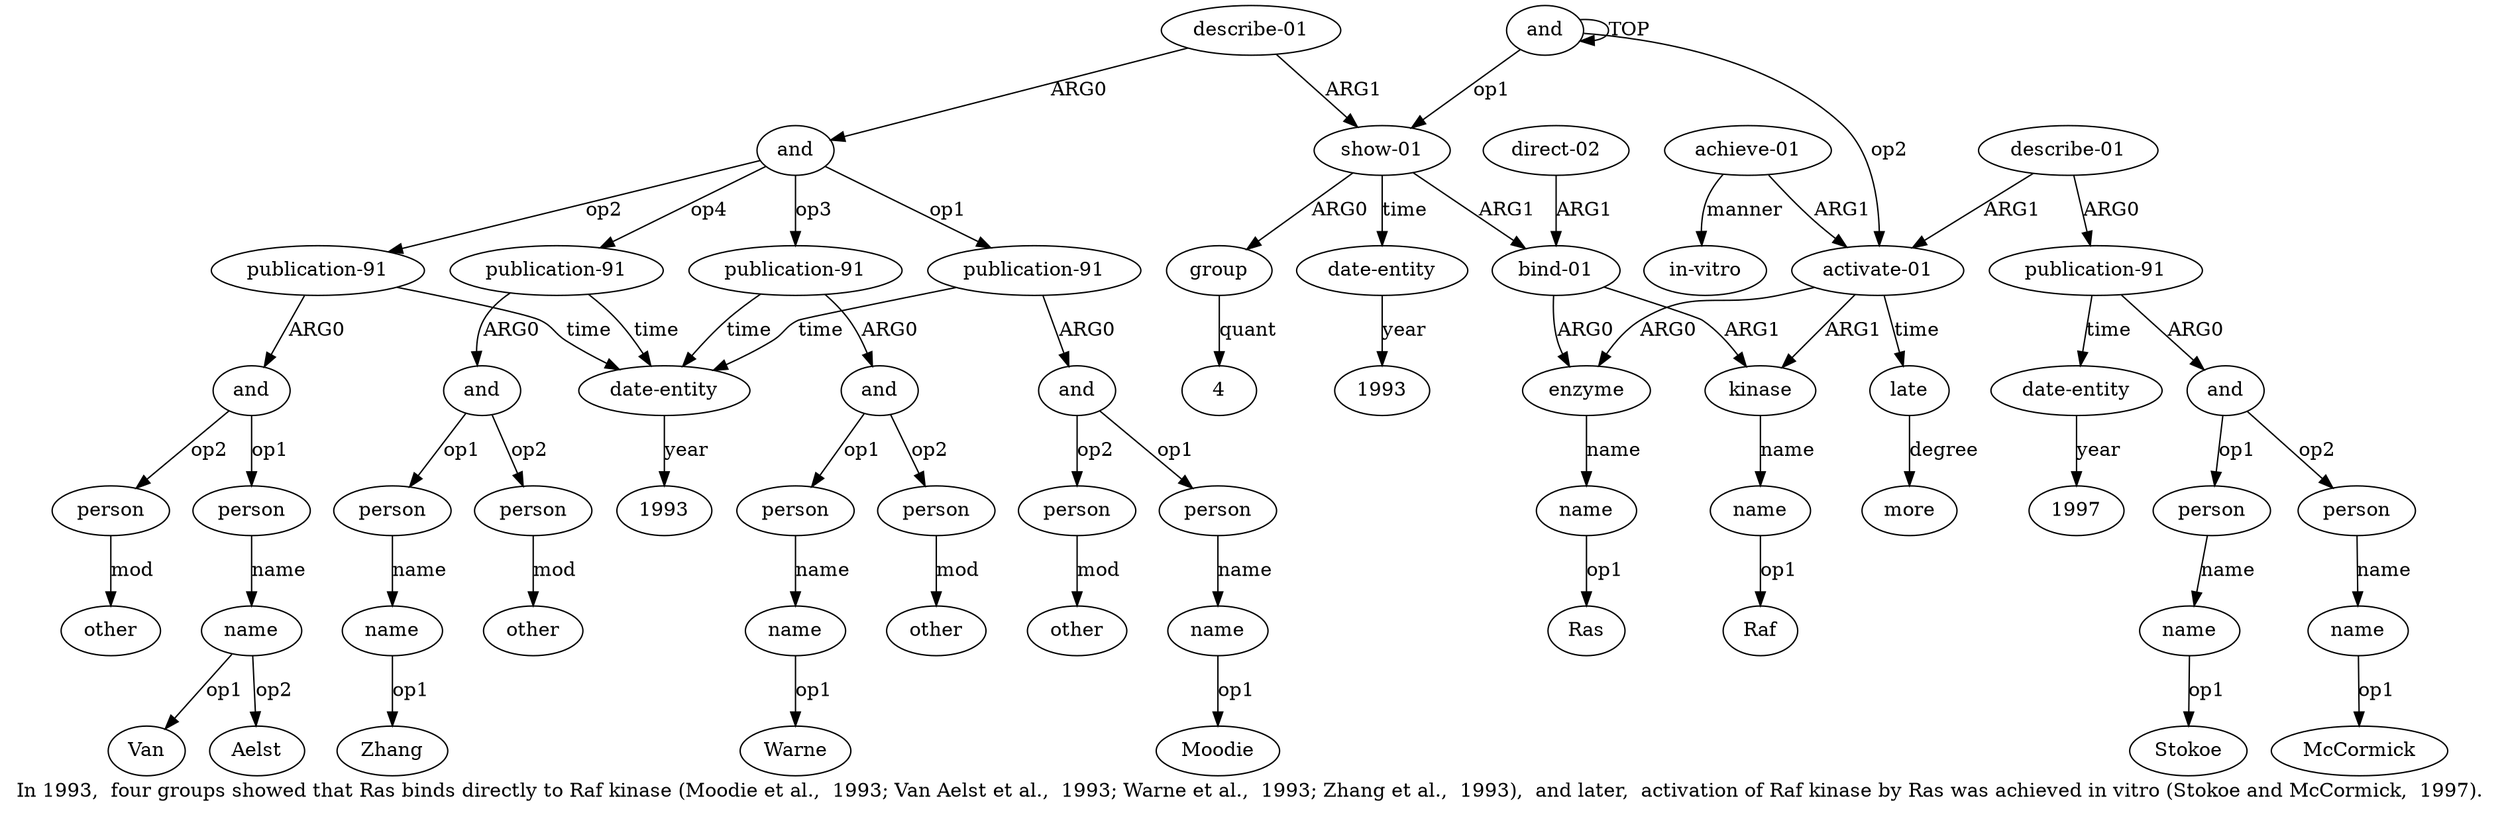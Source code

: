 digraph  {
	graph [label="In 1993,  four groups showed that Ras binds directly to Raf kinase (Moodie et al.,  1993; Van Aelst et al.,  1993; Warne et al.,  \
1993; Zhang et al.,  1993),  and later,  activation of Raf kinase by Ras was achieved in vitro (Stokoe and McCormick,  1997)."];
	node [label="\N"];
	a20	 [color=black,
		gold_ind=20,
		gold_label=and,
		label=and,
		test_ind=20,
		test_label=and];
	a21	 [color=black,
		gold_ind=21,
		gold_label=person,
		label=person,
		test_ind=21,
		test_label=person];
	a20 -> a21 [key=0,
	color=black,
	gold_label=op1,
	label=op1,
	test_label=op1];
a23 [color=black,
	gold_ind=23,
	gold_label=person,
	label=person,
	test_ind=23,
	test_label=person];
a20 -> a23 [key=0,
color=black,
gold_label=op2,
label=op2,
test_label=op2];
a22 [color=black,
gold_ind=22,
gold_label=name,
label=name,
test_ind=22,
test_label=name];
a21 -> a22 [key=0,
color=black,
gold_label=name,
label=name,
test_label=name];
"a22 Aelst" [color=black,
gold_ind=-1,
gold_label=Aelst,
label=Aelst,
test_ind=-1,
test_label=Aelst];
a22 -> "a22 Aelst" [key=0,
color=black,
gold_label=op2,
label=op2,
test_label=op2];
"a22 Van" [color=black,
gold_ind=-1,
gold_label=Van,
label=Van,
test_ind=-1,
test_label=Van];
a22 -> "a22 Van" [key=0,
color=black,
gold_label=op1,
label=op1,
test_label=op1];
a24 [color=black,
gold_ind=24,
gold_label=other,
label=other,
test_ind=24,
test_label=other];
a23 -> a24 [key=0,
color=black,
gold_label=mod,
label=mod,
test_label=mod];
a25 [color=black,
gold_ind=25,
gold_label="publication-91",
label="publication-91",
test_ind=25,
test_label="publication-91"];
a26 [color=black,
gold_ind=26,
gold_label=and,
label=and,
test_ind=26,
test_label=and];
a25 -> a26 [key=0,
color=black,
gold_label=ARG0,
label=ARG0,
test_label=ARG0];
a18 [color=black,
gold_ind=18,
gold_label="date-entity",
label="date-entity",
test_ind=18,
test_label="date-entity"];
a25 -> a18 [key=0,
color=black,
gold_label=time,
label=time,
test_label=time];
a27 [color=black,
gold_ind=27,
gold_label=person,
label=person,
test_ind=27,
test_label=person];
a26 -> a27 [key=0,
color=black,
gold_label=op1,
label=op1,
test_label=op1];
a29 [color=black,
gold_ind=29,
gold_label=person,
label=person,
test_ind=29,
test_label=person];
a26 -> a29 [key=0,
color=black,
gold_label=op2,
label=op2,
test_label=op2];
a28 [color=black,
gold_ind=28,
gold_label=name,
label=name,
test_ind=28,
test_label=name];
a27 -> a28 [key=0,
color=black,
gold_label=name,
label=name,
test_label=name];
"a28 Warne" [color=black,
gold_ind=-1,
gold_label=Warne,
label=Warne,
test_ind=-1,
test_label=Warne];
a28 -> "a28 Warne" [key=0,
color=black,
gold_label=op1,
label=op1,
test_label=op1];
a30 [color=black,
gold_ind=30,
gold_label=other,
label=other,
test_ind=30,
test_label=other];
a29 -> a30 [key=0,
color=black,
gold_label=mod,
label=mod,
test_label=mod];
"a9 1993" [color=black,
gold_ind=-1,
gold_label=1993,
label=1993,
test_ind=-1,
test_label=1993];
"a46 Stokoe" [color=black,
gold_ind=-1,
gold_label=Stokoe,
label=Stokoe,
test_ind=-1,
test_label=Stokoe];
a31 [color=black,
gold_ind=31,
gold_label="publication-91",
label="publication-91",
test_ind=31,
test_label="publication-91"];
a32 [color=black,
gold_ind=32,
gold_label=and,
label=and,
test_ind=32,
test_label=and];
a31 -> a32 [key=0,
color=black,
gold_label=ARG0,
label=ARG0,
test_label=ARG0];
a31 -> a18 [key=0,
color=black,
gold_label=time,
label=time,
test_label=time];
"a18 1993" [color=black,
gold_ind=-1,
gold_label=1993,
label=1993,
test_ind=-1,
test_label=1993];
a37 [color=black,
gold_ind=37,
gold_label="activate-01",
label="activate-01",
test_ind=37,
test_label="activate-01"];
a4 [color=black,
gold_ind=4,
gold_label=enzyme,
label=enzyme,
test_ind=4,
test_label=enzyme];
a37 -> a4 [key=0,
color=black,
gold_label=ARG0,
label=ARG0,
test_label=ARG0];
a6 [color=black,
gold_ind=6,
gold_label=kinase,
label=kinase,
test_ind=6,
test_label=kinase];
a37 -> a6 [key=0,
color=black,
gold_label=ARG1,
label=ARG1,
test_label=ARG1];
a40 [color=black,
gold_ind=40,
gold_label=late,
label=late,
test_ind=40,
test_label=late];
a37 -> a40 [key=0,
color=black,
gold_label=time,
label=time,
test_label=time];
a36 [color=black,
gold_ind=36,
gold_label=other,
label=other,
test_ind=36,
test_label=other];
a33 [color=black,
gold_ind=33,
gold_label=person,
label=person,
test_ind=33,
test_label=person];
a34 [color=black,
gold_ind=34,
gold_label=name,
label=name,
test_ind=34,
test_label=name];
a33 -> a34 [key=0,
color=black,
gold_label=name,
label=name,
test_label=name];
a35 [color=black,
gold_ind=35,
gold_label=person,
label=person,
test_ind=35,
test_label=person];
a35 -> a36 [key=0,
color=black,
gold_label=mod,
label=mod,
test_label=mod];
"a34 Zhang" [color=black,
gold_ind=-1,
gold_label=Zhang,
label=Zhang,
test_ind=-1,
test_label=Zhang];
a34 -> "a34 Zhang" [key=0,
color=black,
gold_label=op1,
label=op1,
test_label=op1];
"a48 McCormick" [color=black,
gold_ind=-1,
gold_label=McCormick,
label=McCormick,
test_ind=-1,
test_label=McCormick];
"a7 Raf" [color=black,
gold_ind=-1,
gold_label=Raf,
label=Raf,
test_ind=-1,
test_label=Raf];
a32 -> a33 [key=0,
color=black,
gold_label=op1,
label=op1,
test_label=op1];
a32 -> a35 [key=0,
color=black,
gold_label=op2,
label=op2,
test_label=op2];
a15 [color=black,
gold_ind=15,
gold_label=name,
label=name,
test_ind=15,
test_label=name];
"a15 Moodie" [color=black,
gold_ind=-1,
gold_label=Moodie,
label=Moodie,
test_ind=-1,
test_label=Moodie];
a15 -> "a15 Moodie" [key=0,
color=black,
gold_label=op1,
label=op1,
test_label=op1];
a14 [color=black,
gold_ind=14,
gold_label=person,
label=person,
test_ind=14,
test_label=person];
a14 -> a15 [key=0,
color=black,
gold_label=name,
label=name,
test_label=name];
a17 [color=black,
gold_ind=17,
gold_label=other,
label=other,
test_ind=17,
test_label=other];
a16 [color=black,
gold_ind=16,
gold_label=person,
label=person,
test_ind=16,
test_label=person];
a16 -> a17 [key=0,
color=black,
gold_label=mod,
label=mod,
test_label=mod];
a11 [color=black,
gold_ind=11,
gold_label=and,
label=and,
test_ind=11,
test_label=and];
a11 -> a25 [key=0,
color=black,
gold_label=op3,
label=op3,
test_label=op3];
a11 -> a31 [key=0,
color=black,
gold_label=op4,
label=op4,
test_label=op4];
a12 [color=black,
gold_ind=12,
gold_label="publication-91",
label="publication-91",
test_ind=12,
test_label="publication-91"];
a11 -> a12 [key=0,
color=black,
gold_label=op1,
label=op1,
test_label=op1];
a19 [color=black,
gold_ind=19,
gold_label="publication-91",
label="publication-91",
test_ind=19,
test_label="publication-91"];
a11 -> a19 [key=0,
color=black,
gold_label=op2,
label=op2,
test_label=op2];
a10 [color=black,
gold_ind=10,
gold_label="describe-01",
label="describe-01",
test_ind=10,
test_label="describe-01"];
a10 -> a11 [key=0,
color=black,
gold_label=ARG0,
label=ARG0,
test_label=ARG0];
a1 [color=black,
gold_ind=1,
gold_label="show-01",
label="show-01",
test_ind=1,
test_label="show-01"];
a10 -> a1 [key=0,
color=black,
gold_label=ARG1,
label=ARG1,
test_label=ARG1];
a13 [color=black,
gold_ind=13,
gold_label=and,
label=and,
test_ind=13,
test_label=and];
a13 -> a14 [key=0,
color=black,
gold_label=op1,
label=op1,
test_label=op1];
a13 -> a16 [key=0,
color=black,
gold_label=op2,
label=op2,
test_label=op2];
a12 -> a13 [key=0,
color=black,
gold_label=ARG0,
label=ARG0,
test_label=ARG0];
a12 -> a18 [key=0,
color=black,
gold_label=time,
label=time,
test_label=time];
"a49 1997" [color=black,
gold_ind=-1,
gold_label=1997,
label=1997,
test_ind=-1,
test_label=1997];
"a2 4" [color=black,
gold_ind=-1,
gold_label=4,
label=4,
test_ind=-1,
test_label=4];
a39 [color=black,
gold_ind=39,
gold_label="in-vitro",
label="in-vitro",
test_ind=39,
test_label="in-vitro"];
a38 [color=black,
gold_ind=38,
gold_label="achieve-01",
label="achieve-01",
test_ind=38,
test_label="achieve-01"];
a38 -> a37 [key=0,
color=black,
gold_label=ARG1,
label=ARG1,
test_label=ARG1];
a38 -> a39 [key=0,
color=black,
gold_label=manner,
label=manner,
test_label=manner];
a19 -> a20 [key=0,
color=black,
gold_label=ARG0,
label=ARG0,
test_label=ARG0];
a19 -> a18 [key=0,
color=black,
gold_label=time,
label=time,
test_label=time];
a18 -> "a18 1993" [key=0,
color=black,
gold_label=year,
label=year,
test_label=year];
a3 [color=black,
gold_ind=3,
gold_label="bind-01",
label="bind-01",
test_ind=3,
test_label="bind-01"];
a1 -> a3 [key=0,
color=black,
gold_label=ARG1,
label=ARG1,
test_label=ARG1];
a2 [color=black,
gold_ind=2,
gold_label=group,
label=group,
test_ind=2,
test_label=group];
a1 -> a2 [key=0,
color=black,
gold_label=ARG0,
label=ARG0,
test_label=ARG0];
a9 [color=black,
gold_ind=9,
gold_label="date-entity",
label="date-entity",
test_ind=9,
test_label="date-entity"];
a1 -> a9 [key=0,
color=black,
gold_label=time,
label=time,
test_label=time];
a0 [color=black,
gold_ind=0,
gold_label=and,
label=and,
test_ind=0,
test_label=and];
a0 -> a37 [key=0,
color=black,
gold_label=op2,
label=op2,
test_label=op2];
a0 -> a1 [key=0,
color=black,
gold_label=op1,
label=op1,
test_label=op1];
a0 -> a0 [key=0,
color=black,
gold_label=TOP,
label=TOP,
test_label=TOP];
a3 -> a4 [key=0,
color=black,
gold_label=ARG0,
label=ARG0,
test_label=ARG0];
a3 -> a6 [key=0,
color=black,
gold_label=ARG1,
label=ARG1,
test_label=ARG1];
a2 -> "a2 4" [key=0,
color=black,
gold_label=quant,
label=quant,
test_label=quant];
a5 [color=black,
gold_ind=5,
gold_label=name,
label=name,
test_ind=5,
test_label=name];
"a5 Ras" [color=black,
gold_ind=-1,
gold_label=Ras,
label=Ras,
test_ind=-1,
test_label=Ras];
a5 -> "a5 Ras" [key=0,
color=black,
gold_label=op1,
label=op1,
test_label=op1];
a4 -> a5 [key=0,
color=black,
gold_label=name,
label=name,
test_label=name];
a7 [color=black,
gold_ind=7,
gold_label=name,
label=name,
test_ind=7,
test_label=name];
a7 -> "a7 Raf" [key=0,
color=black,
gold_label=op1,
label=op1,
test_label=op1];
a6 -> a7 [key=0,
color=black,
gold_label=name,
label=name,
test_label=name];
a9 -> "a9 1993" [key=0,
color=black,
gold_label=year,
label=year,
test_label=year];
a8 [color=black,
gold_ind=8,
gold_label="direct-02",
label="direct-02",
test_ind=8,
test_label="direct-02"];
a8 -> a3 [key=0,
color=black,
gold_label=ARG1,
label=ARG1,
test_label=ARG1];
a46 [color=black,
gold_ind=46,
gold_label=name,
label=name,
test_ind=46,
test_label=name];
a46 -> "a46 Stokoe" [key=0,
color=black,
gold_label=op1,
label=op1,
test_label=op1];
a47 [color=black,
gold_ind=47,
gold_label=person,
label=person,
test_ind=47,
test_label=person];
a48 [color=black,
gold_ind=48,
gold_label=name,
label=name,
test_ind=48,
test_label=name];
a47 -> a48 [key=0,
color=black,
gold_label=name,
label=name,
test_label=name];
a44 [color=black,
gold_ind=44,
gold_label=and,
label=and,
test_ind=44,
test_label=and];
a44 -> a47 [key=0,
color=black,
gold_label=op2,
label=op2,
test_label=op2];
a45 [color=black,
gold_ind=45,
gold_label=person,
label=person,
test_ind=45,
test_label=person];
a44 -> a45 [key=0,
color=black,
gold_label=op1,
label=op1,
test_label=op1];
a45 -> a46 [key=0,
color=black,
gold_label=name,
label=name,
test_label=name];
a42 [color=black,
gold_ind=42,
gold_label="describe-01",
label="describe-01",
test_ind=42,
test_label="describe-01"];
a42 -> a37 [key=0,
color=black,
gold_label=ARG1,
label=ARG1,
test_label=ARG1];
a43 [color=black,
gold_ind=43,
gold_label="publication-91",
label="publication-91",
test_ind=43,
test_label="publication-91"];
a42 -> a43 [key=0,
color=black,
gold_label=ARG0,
label=ARG0,
test_label=ARG0];
a43 -> a44 [key=0,
color=black,
gold_label=ARG0,
label=ARG0,
test_label=ARG0];
a49 [color=black,
gold_ind=49,
gold_label="date-entity",
label="date-entity",
test_ind=49,
test_label="date-entity"];
a43 -> a49 [key=0,
color=black,
gold_label=time,
label=time,
test_label=time];
a41 [color=black,
gold_ind=41,
gold_label=more,
label=more,
test_ind=41,
test_label=more];
a40 -> a41 [key=0,
color=black,
gold_label=degree,
label=degree,
test_label=degree];
a48 -> "a48 McCormick" [key=0,
color=black,
gold_label=op1,
label=op1,
test_label=op1];
a49 -> "a49 1997" [key=0,
color=black,
gold_label=year,
label=year,
test_label=year];
}
